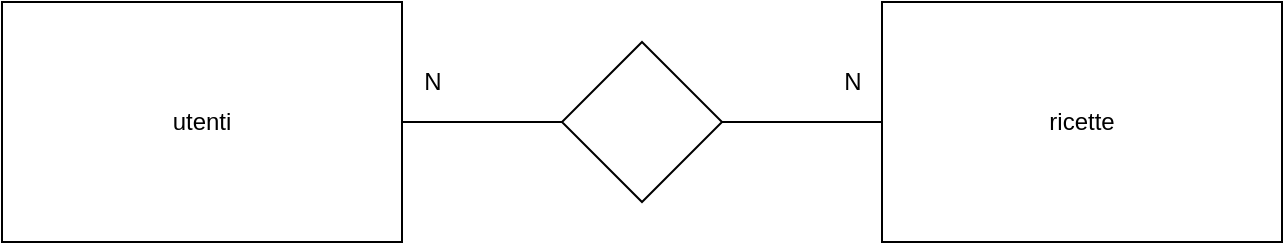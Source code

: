<mxfile version="20.4.0" type="device"><diagram id="ZU-ksdw__z_JlWKN5oCN" name="Page-1"><mxGraphModel dx="942" dy="634" grid="1" gridSize="10" guides="1" tooltips="1" connect="1" arrows="1" fold="1" page="1" pageScale="1" pageWidth="827" pageHeight="1169" math="0" shadow="0"><root><mxCell id="0"/><mxCell id="1" parent="0"/><mxCell id="RM6SRccMSlMcFmcBeqC1-1" value="utenti" style="rounded=0;whiteSpace=wrap;html=1;" vertex="1" parent="1"><mxGeometry x="120" y="80" width="200" height="120" as="geometry"/></mxCell><mxCell id="RM6SRccMSlMcFmcBeqC1-3" value="ricette" style="rounded=0;whiteSpace=wrap;html=1;" vertex="1" parent="1"><mxGeometry x="560" y="80" width="200" height="120" as="geometry"/></mxCell><mxCell id="RM6SRccMSlMcFmcBeqC1-6" value="" style="endArrow=none;html=1;rounded=0;exitX=1;exitY=0.5;exitDx=0;exitDy=0;entryX=0;entryY=0.5;entryDx=0;entryDy=0;startArrow=none;" edge="1" parent="1" source="RM6SRccMSlMcFmcBeqC1-9" target="RM6SRccMSlMcFmcBeqC1-3"><mxGeometry width="50" height="50" relative="1" as="geometry"><mxPoint x="390" y="350" as="sourcePoint"/><mxPoint x="440" y="300" as="targetPoint"/></mxGeometry></mxCell><mxCell id="RM6SRccMSlMcFmcBeqC1-7" value="N" style="text;html=1;align=center;verticalAlign=middle;resizable=0;points=[];autosize=1;strokeColor=none;fillColor=none;" vertex="1" parent="1"><mxGeometry x="320" y="105" width="30" height="30" as="geometry"/></mxCell><mxCell id="RM6SRccMSlMcFmcBeqC1-8" value="N" style="text;html=1;align=center;verticalAlign=middle;resizable=0;points=[];autosize=1;strokeColor=none;fillColor=none;" vertex="1" parent="1"><mxGeometry x="530" y="105" width="30" height="30" as="geometry"/></mxCell><mxCell id="RM6SRccMSlMcFmcBeqC1-9" value="" style="rhombus;whiteSpace=wrap;html=1;" vertex="1" parent="1"><mxGeometry x="400" y="100" width="80" height="80" as="geometry"/></mxCell><mxCell id="RM6SRccMSlMcFmcBeqC1-10" value="" style="endArrow=none;html=1;rounded=0;exitX=1;exitY=0.5;exitDx=0;exitDy=0;entryX=0;entryY=0.5;entryDx=0;entryDy=0;" edge="1" parent="1" source="RM6SRccMSlMcFmcBeqC1-1" target="RM6SRccMSlMcFmcBeqC1-9"><mxGeometry width="50" height="50" relative="1" as="geometry"><mxPoint x="320" y="140" as="sourcePoint"/><mxPoint x="560" y="140" as="targetPoint"/></mxGeometry></mxCell></root></mxGraphModel></diagram></mxfile>